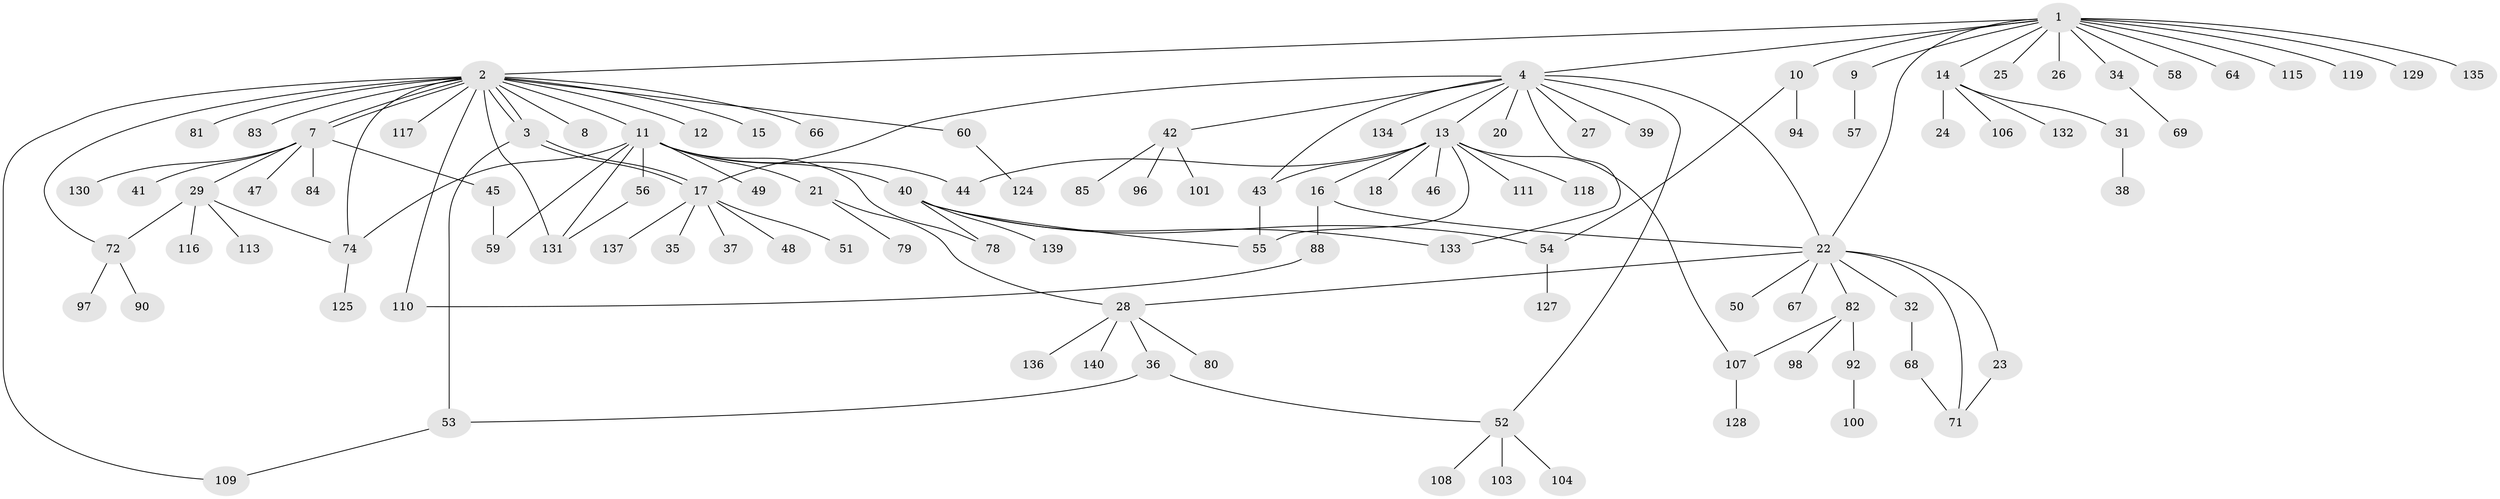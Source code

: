 // Generated by graph-tools (version 1.1) at 2025/23/03/03/25 07:23:55]
// undirected, 109 vertices, 135 edges
graph export_dot {
graph [start="1"]
  node [color=gray90,style=filled];
  1 [super="+5"];
  2 [super="+6"];
  3;
  4 [super="+19"];
  7 [super="+76"];
  8;
  9;
  10 [super="+141"];
  11 [super="+102"];
  12;
  13 [super="+105"];
  14 [super="+99"];
  15;
  16;
  17 [super="+33"];
  18;
  20;
  21 [super="+114"];
  22 [super="+122"];
  23;
  24;
  25;
  26;
  27;
  28 [super="+30"];
  29;
  31;
  32 [super="+138"];
  34;
  35;
  36 [super="+70"];
  37;
  38;
  39 [super="+61"];
  40 [super="+63"];
  41;
  42 [super="+65"];
  43 [super="+112"];
  44 [super="+86"];
  45 [super="+62"];
  46;
  47;
  48;
  49;
  50;
  51;
  52 [super="+73"];
  53 [super="+87"];
  54 [super="+121"];
  55;
  56 [super="+75"];
  57;
  58;
  59;
  60 [super="+93"];
  64;
  66;
  67 [super="+89"];
  68 [super="+120"];
  69;
  71 [super="+126"];
  72;
  74 [super="+77"];
  78 [super="+95"];
  79;
  80;
  81;
  82 [super="+91"];
  83;
  84;
  85;
  88 [super="+123"];
  90;
  92;
  94;
  96;
  97;
  98;
  100;
  101;
  103;
  104;
  106;
  107;
  108;
  109;
  110;
  111;
  113;
  115;
  116;
  117;
  118;
  119;
  124;
  125;
  127;
  128;
  129;
  130;
  131;
  132;
  133;
  134;
  135;
  136;
  137;
  139;
  140;
  1 -- 2;
  1 -- 4;
  1 -- 9;
  1 -- 10;
  1 -- 14;
  1 -- 22;
  1 -- 26;
  1 -- 34;
  1 -- 64;
  1 -- 119;
  1 -- 129;
  1 -- 135;
  1 -- 58;
  1 -- 115;
  1 -- 25;
  2 -- 3;
  2 -- 3;
  2 -- 7;
  2 -- 7;
  2 -- 8;
  2 -- 11;
  2 -- 12;
  2 -- 15;
  2 -- 60;
  2 -- 66;
  2 -- 72;
  2 -- 81;
  2 -- 83;
  2 -- 109;
  2 -- 110;
  2 -- 117;
  2 -- 131;
  2 -- 74;
  3 -- 17;
  3 -- 17;
  3 -- 53;
  4 -- 13;
  4 -- 17;
  4 -- 20;
  4 -- 22;
  4 -- 27;
  4 -- 39;
  4 -- 42;
  4 -- 43;
  4 -- 52;
  4 -- 133;
  4 -- 134;
  7 -- 29;
  7 -- 41;
  7 -- 45;
  7 -- 47;
  7 -- 84;
  7 -- 130;
  9 -- 57;
  10 -- 54;
  10 -- 94;
  11 -- 21;
  11 -- 40;
  11 -- 49;
  11 -- 56;
  11 -- 59;
  11 -- 131;
  11 -- 78;
  11 -- 74;
  11 -- 44;
  13 -- 16;
  13 -- 18;
  13 -- 43;
  13 -- 44;
  13 -- 46;
  13 -- 55;
  13 -- 107;
  13 -- 111;
  13 -- 118;
  14 -- 24;
  14 -- 31;
  14 -- 106;
  14 -- 132;
  16 -- 22;
  16 -- 88;
  17 -- 35;
  17 -- 37;
  17 -- 51;
  17 -- 137;
  17 -- 48;
  21 -- 28;
  21 -- 79;
  22 -- 23;
  22 -- 28;
  22 -- 32;
  22 -- 50;
  22 -- 67;
  22 -- 71;
  22 -- 82;
  23 -- 71;
  28 -- 36;
  28 -- 80;
  28 -- 136;
  28 -- 140;
  29 -- 72;
  29 -- 74;
  29 -- 113;
  29 -- 116;
  31 -- 38;
  32 -- 68;
  34 -- 69;
  36 -- 53;
  36 -- 52;
  40 -- 55;
  40 -- 133;
  40 -- 139;
  40 -- 78;
  40 -- 54;
  42 -- 85;
  42 -- 96;
  42 -- 101;
  43 -- 55;
  45 -- 59;
  52 -- 103;
  52 -- 104;
  52 -- 108;
  53 -- 109;
  54 -- 127;
  56 -- 131;
  60 -- 124;
  68 -- 71;
  72 -- 90;
  72 -- 97;
  74 -- 125;
  82 -- 92;
  82 -- 98;
  82 -- 107;
  88 -- 110;
  92 -- 100;
  107 -- 128;
}
